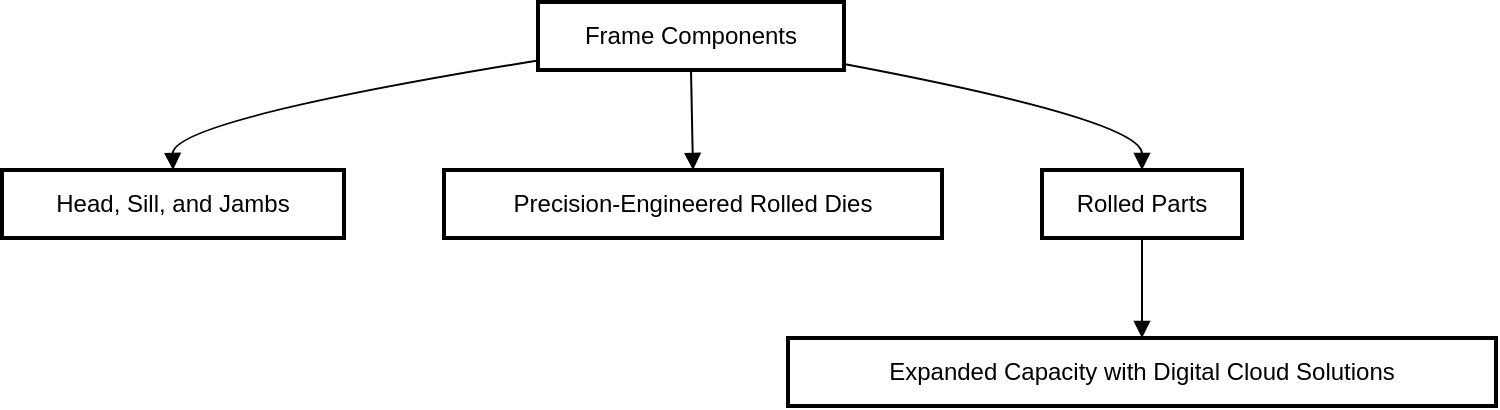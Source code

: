 <mxfile version="24.7.7">
  <diagram name="Page-1" id="p6lVznIbkP7Oge9QGZu9">
    <mxGraphModel>
      <root>
        <mxCell id="0" />
        <mxCell id="1" parent="0" />
        <mxCell id="2" value="Frame Components" style="whiteSpace=wrap;strokeWidth=2;" vertex="1" parent="1">
          <mxGeometry x="268" width="153" height="34" as="geometry" />
        </mxCell>
        <mxCell id="3" value="Head, Sill, and Jambs" style="whiteSpace=wrap;strokeWidth=2;" vertex="1" parent="1">
          <mxGeometry y="84" width="171" height="34" as="geometry" />
        </mxCell>
        <mxCell id="4" value="Precision-Engineered Rolled Dies" style="whiteSpace=wrap;strokeWidth=2;" vertex="1" parent="1">
          <mxGeometry x="221" y="84" width="249" height="34" as="geometry" />
        </mxCell>
        <mxCell id="5" value="Rolled Parts" style="whiteSpace=wrap;strokeWidth=2;" vertex="1" parent="1">
          <mxGeometry x="520" y="84" width="100" height="34" as="geometry" />
        </mxCell>
        <mxCell id="6" value="Expanded Capacity with Digital Cloud Solutions" style="whiteSpace=wrap;strokeWidth=2;" vertex="1" parent="1">
          <mxGeometry x="393" y="168" width="354" height="34" as="geometry" />
        </mxCell>
        <mxCell id="7" value="" style="curved=1;startArrow=none;endArrow=block;exitX=0;exitY=0.86;entryX=0.5;entryY=0;" edge="1" parent="1" source="2" target="3">
          <mxGeometry relative="1" as="geometry">
            <Array as="points">
              <mxPoint x="85" y="59" />
            </Array>
          </mxGeometry>
        </mxCell>
        <mxCell id="8" value="" style="curved=1;startArrow=none;endArrow=block;exitX=0.5;exitY=1;entryX=0.5;entryY=0;" edge="1" parent="1" source="2" target="4">
          <mxGeometry relative="1" as="geometry">
            <Array as="points" />
          </mxGeometry>
        </mxCell>
        <mxCell id="9" value="" style="curved=1;startArrow=none;endArrow=block;exitX=1.01;exitY=0.92;entryX=0.5;entryY=0;" edge="1" parent="1" source="2" target="5">
          <mxGeometry relative="1" as="geometry">
            <Array as="points">
              <mxPoint x="570" y="59" />
            </Array>
          </mxGeometry>
        </mxCell>
        <mxCell id="10" value="" style="curved=1;startArrow=none;endArrow=block;exitX=0.5;exitY=1;entryX=0.5;entryY=0;" edge="1" parent="1" source="5" target="6">
          <mxGeometry relative="1" as="geometry">
            <Array as="points" />
          </mxGeometry>
        </mxCell>
      </root>
    </mxGraphModel>
  </diagram>
</mxfile>
